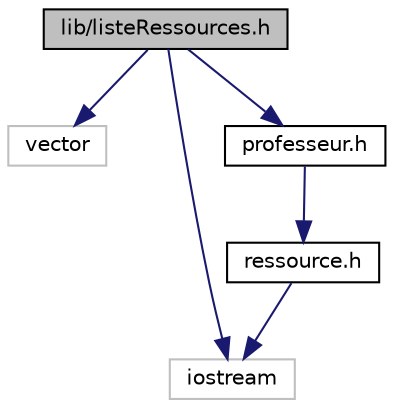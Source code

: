digraph "lib/listeRessources.h"
{
  edge [fontname="Helvetica",fontsize="10",labelfontname="Helvetica",labelfontsize="10"];
  node [fontname="Helvetica",fontsize="10",shape=record];
  Node0 [label="lib/listeRessources.h",height=0.2,width=0.4,color="black", fillcolor="grey75", style="filled", fontcolor="black"];
  Node0 -> Node1 [color="midnightblue",fontsize="10",style="solid",fontname="Helvetica"];
  Node1 [label="vector",height=0.2,width=0.4,color="grey75", fillcolor="white", style="filled"];
  Node0 -> Node2 [color="midnightblue",fontsize="10",style="solid",fontname="Helvetica"];
  Node2 [label="iostream",height=0.2,width=0.4,color="grey75", fillcolor="white", style="filled"];
  Node0 -> Node3 [color="midnightblue",fontsize="10",style="solid",fontname="Helvetica"];
  Node3 [label="professeur.h",height=0.2,width=0.4,color="black", fillcolor="white", style="filled",URL="$professeur_8h.html",tooltip="Classe permettant la gestion des professeurs. "];
  Node3 -> Node4 [color="midnightblue",fontsize="10",style="solid",fontname="Helvetica"];
  Node4 [label="ressource.h",height=0.2,width=0.4,color="black", fillcolor="white", style="filled",URL="$ressource_8h.html",tooltip="Classe permettant la gestion des ressources. "];
  Node4 -> Node2 [color="midnightblue",fontsize="10",style="solid",fontname="Helvetica"];
}
